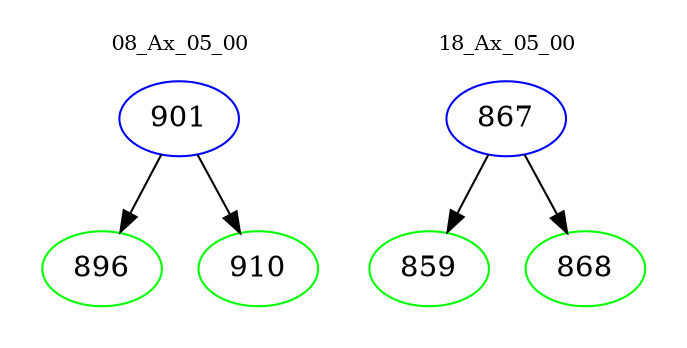 digraph{
subgraph cluster_0 {
color = white
label = "08_Ax_05_00";
fontsize=10;
T0_901 [label="901", color="blue"]
T0_901 -> T0_896 [color="black"]
T0_896 [label="896", color="green"]
T0_901 -> T0_910 [color="black"]
T0_910 [label="910", color="green"]
}
subgraph cluster_1 {
color = white
label = "18_Ax_05_00";
fontsize=10;
T1_867 [label="867", color="blue"]
T1_867 -> T1_859 [color="black"]
T1_859 [label="859", color="green"]
T1_867 -> T1_868 [color="black"]
T1_868 [label="868", color="green"]
}
}

